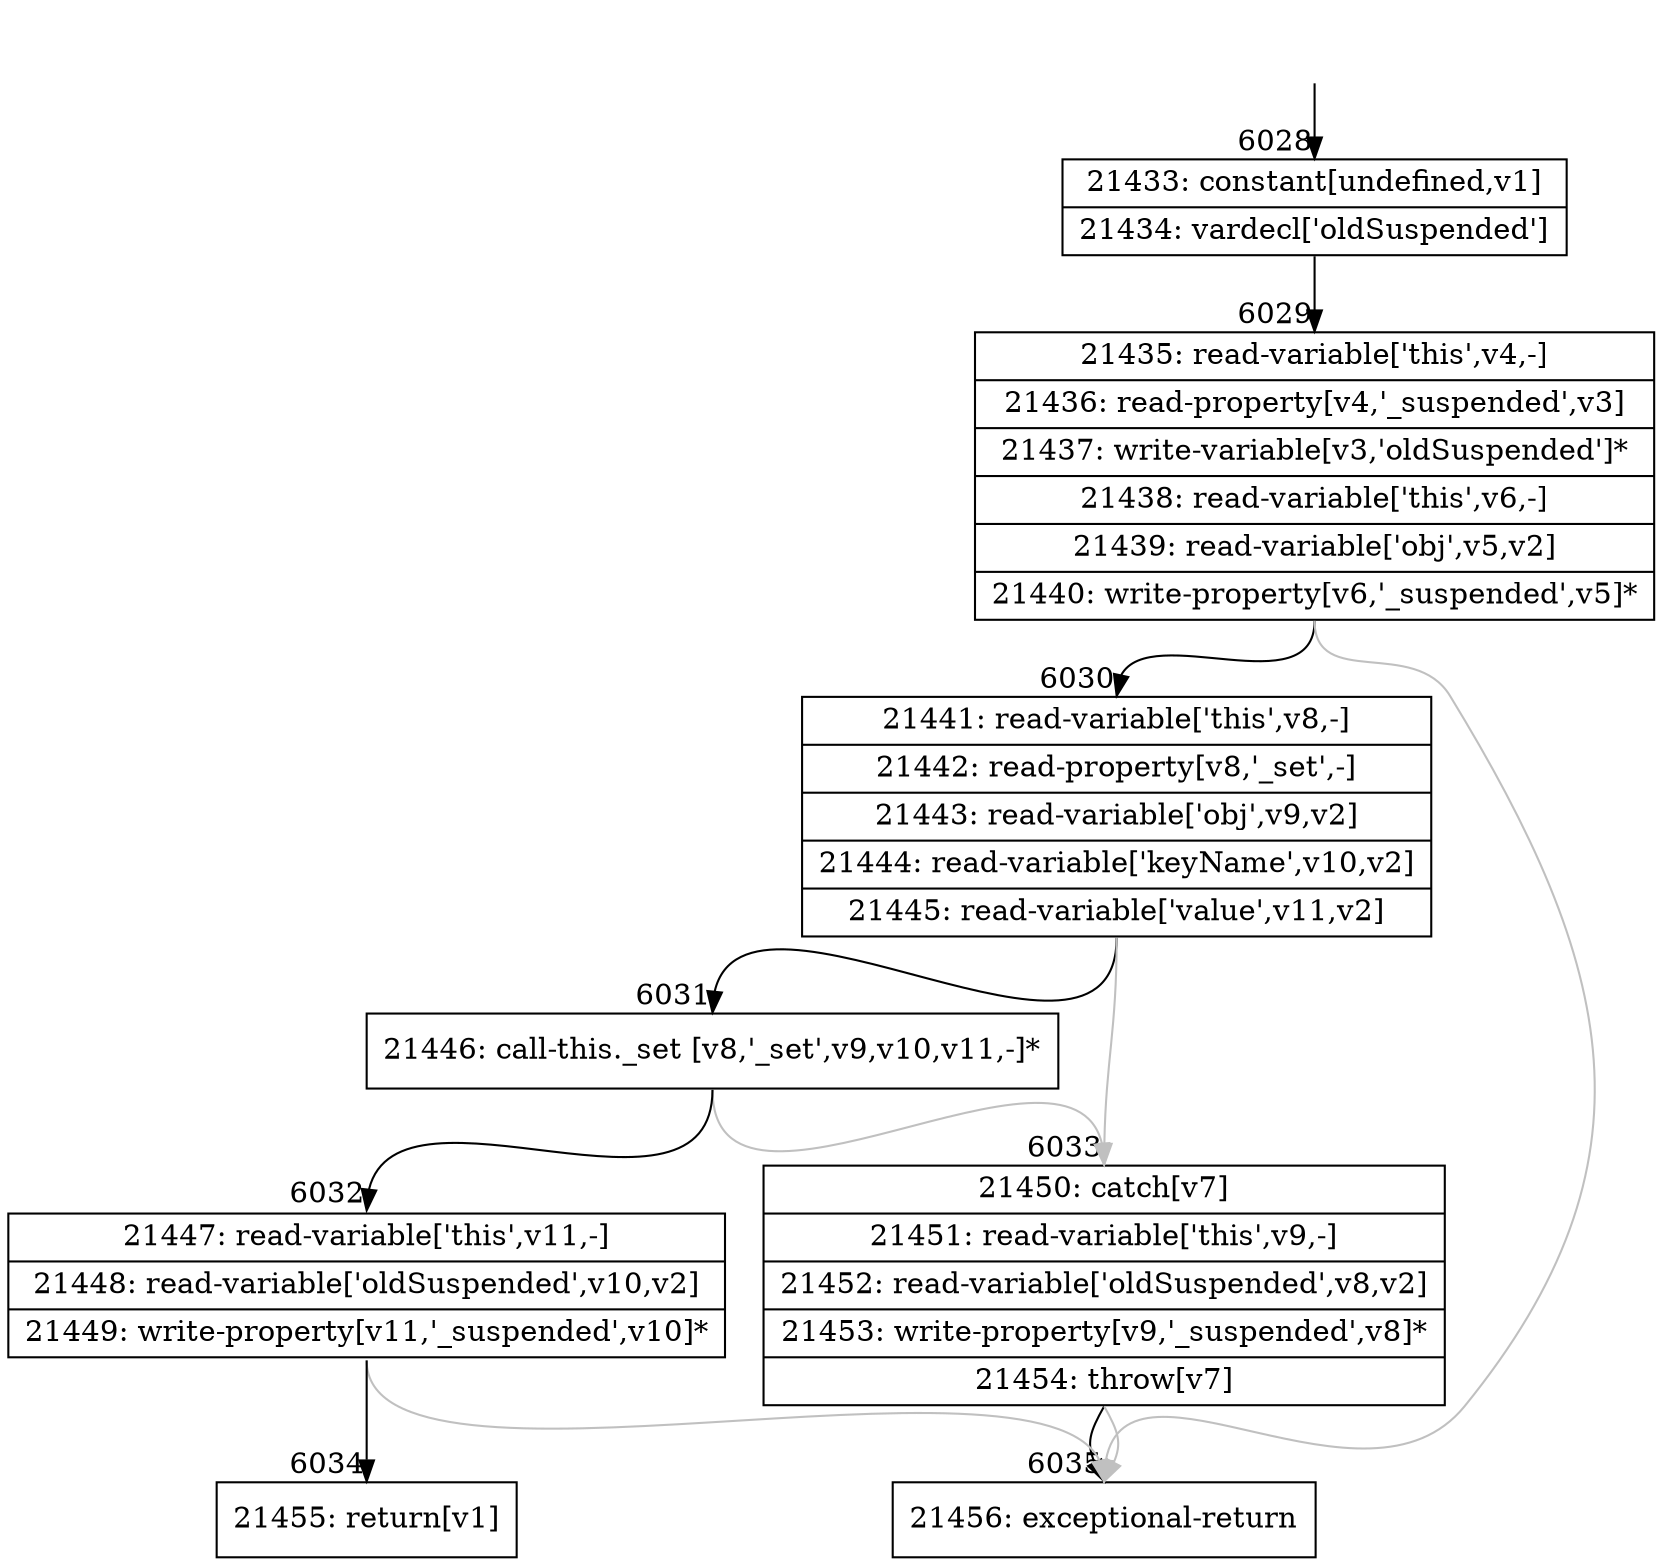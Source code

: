 digraph {
rankdir="TD"
BB_entry485[shape=none,label=""];
BB_entry485 -> BB6028 [tailport=s, headport=n, headlabel="    6028"]
BB6028 [shape=record label="{21433: constant[undefined,v1]|21434: vardecl['oldSuspended']}" ] 
BB6028 -> BB6029 [tailport=s, headport=n, headlabel="      6029"]
BB6029 [shape=record label="{21435: read-variable['this',v4,-]|21436: read-property[v4,'_suspended',v3]|21437: write-variable[v3,'oldSuspended']*|21438: read-variable['this',v6,-]|21439: read-variable['obj',v5,v2]|21440: write-property[v6,'_suspended',v5]*}" ] 
BB6029 -> BB6030 [tailport=s, headport=n, headlabel="      6030"]
BB6029 -> BB6035 [tailport=s, headport=n, color=gray, headlabel="      6035"]
BB6030 [shape=record label="{21441: read-variable['this',v8,-]|21442: read-property[v8,'_set',-]|21443: read-variable['obj',v9,v2]|21444: read-variable['keyName',v10,v2]|21445: read-variable['value',v11,v2]}" ] 
BB6030 -> BB6031 [tailport=s, headport=n, headlabel="      6031"]
BB6030 -> BB6033 [tailport=s, headport=n, color=gray, headlabel="      6033"]
BB6031 [shape=record label="{21446: call-this._set [v8,'_set',v9,v10,v11,-]*}" ] 
BB6031 -> BB6032 [tailport=s, headport=n, headlabel="      6032"]
BB6031 -> BB6033 [tailport=s, headport=n, color=gray]
BB6032 [shape=record label="{21447: read-variable['this',v11,-]|21448: read-variable['oldSuspended',v10,v2]|21449: write-property[v11,'_suspended',v10]*}" ] 
BB6032 -> BB6034 [tailport=s, headport=n, headlabel="      6034"]
BB6032 -> BB6035 [tailport=s, headport=n, color=gray]
BB6033 [shape=record label="{21450: catch[v7]|21451: read-variable['this',v9,-]|21452: read-variable['oldSuspended',v8,v2]|21453: write-property[v9,'_suspended',v8]*|21454: throw[v7]}" ] 
BB6033 -> BB6035 [tailport=s, headport=n]
BB6033 -> BB6035 [tailport=s, headport=n, color=gray]
BB6034 [shape=record label="{21455: return[v1]}" ] 
BB6035 [shape=record label="{21456: exceptional-return}" ] 
//#$~ 10995
}
